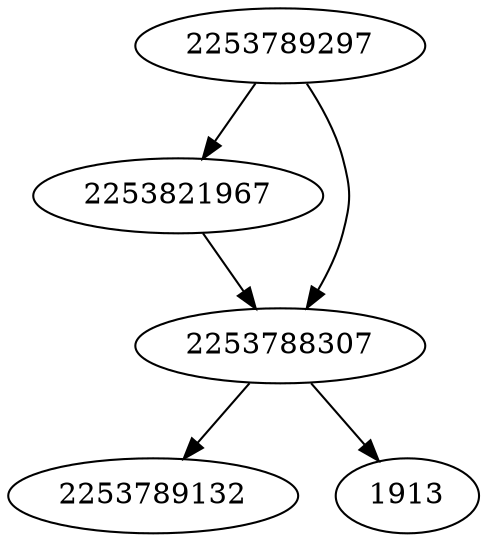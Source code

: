 strict digraph  {
2253789132;
2253821967;
2253789297;
2253788307;
1913;
2253821967 -> 2253788307;
2253789297 -> 2253821967;
2253789297 -> 2253788307;
2253788307 -> 1913;
2253788307 -> 2253789132;
}
